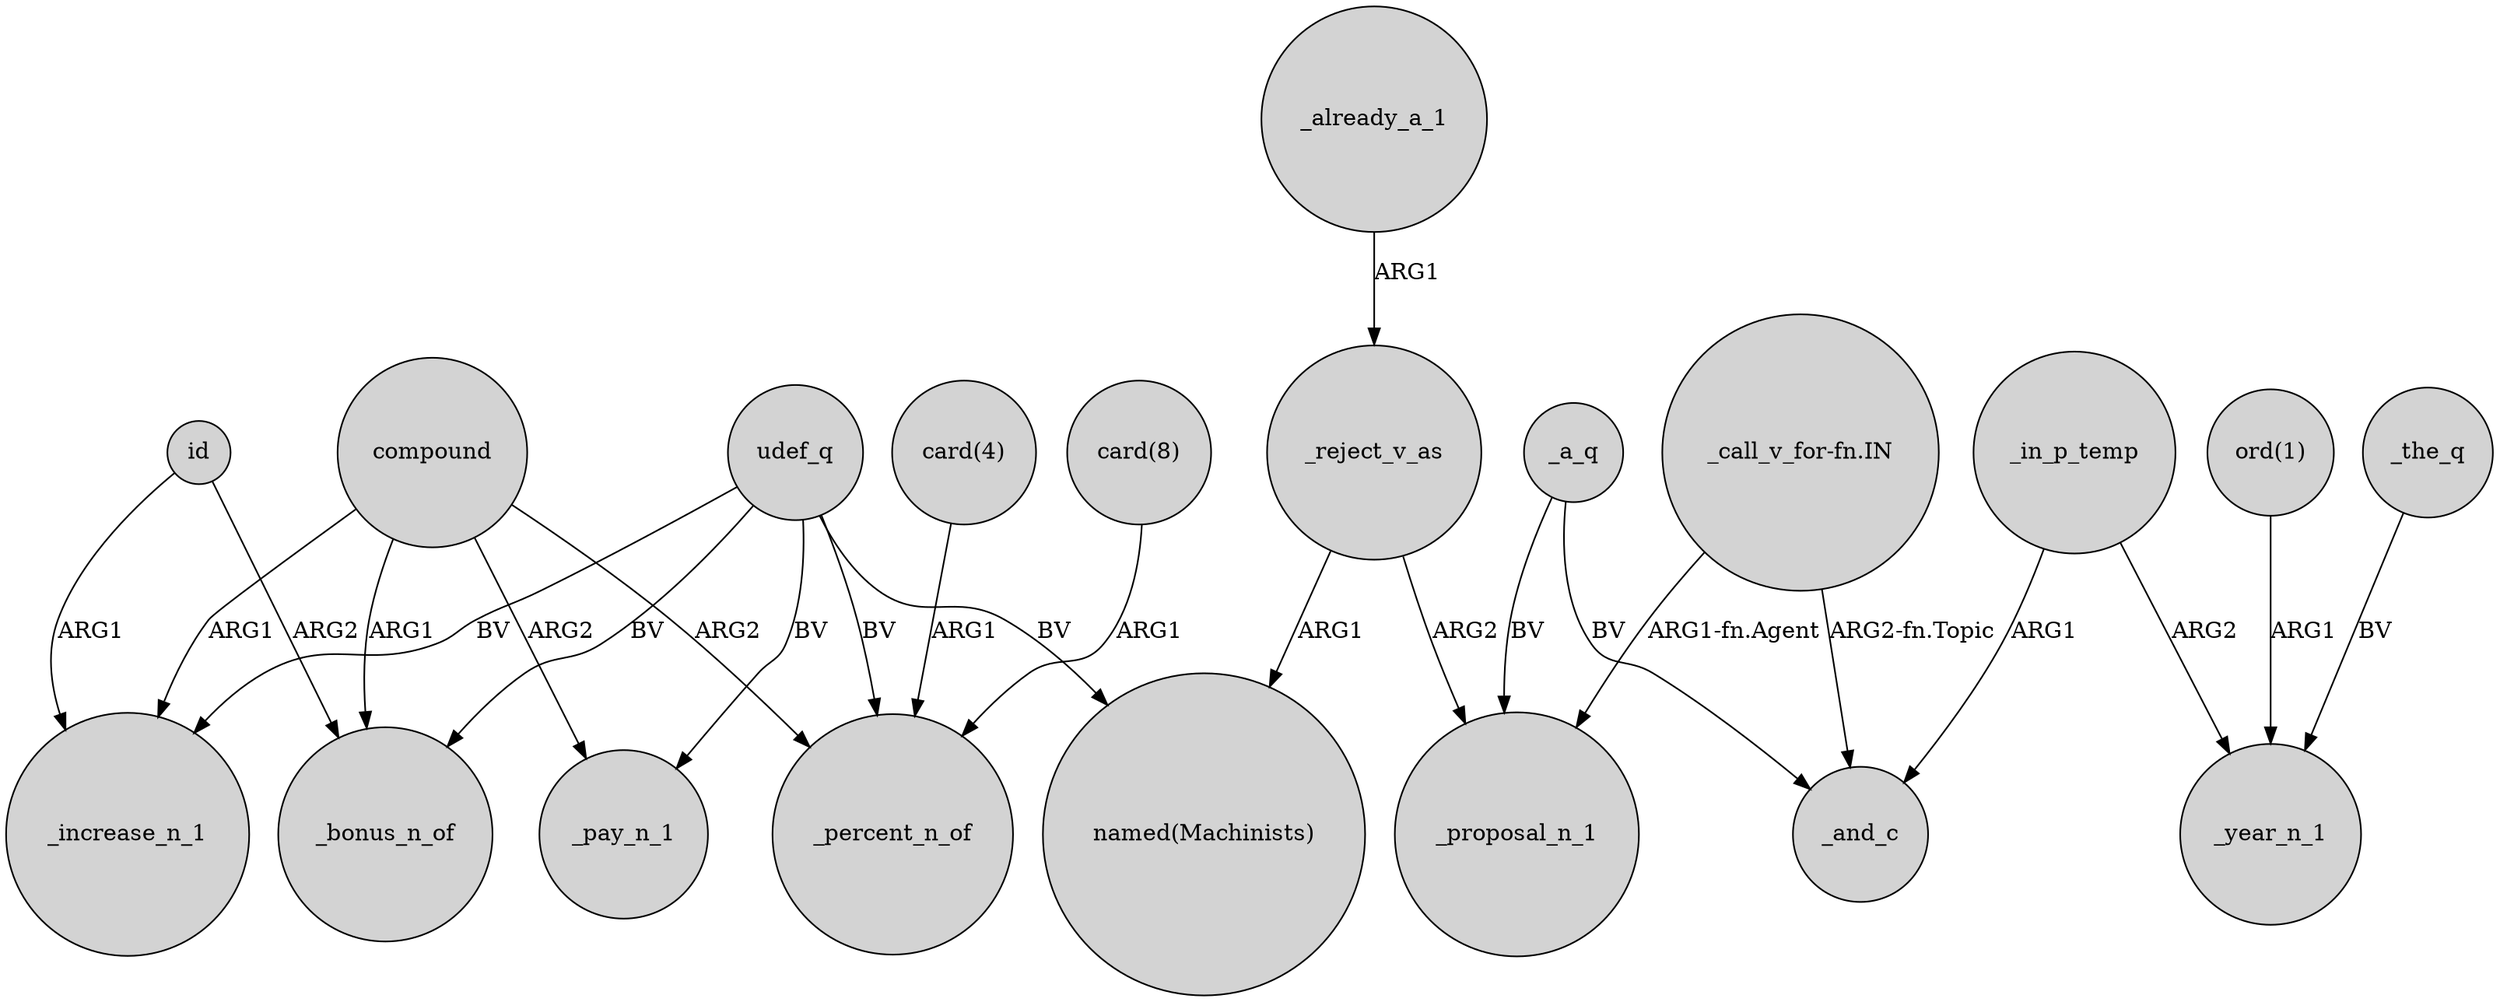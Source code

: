 digraph {
	node [shape=circle style=filled]
	compound -> _bonus_n_of [label=ARG1]
	_in_p_temp -> _and_c [label=ARG1]
	_already_a_1 -> _reject_v_as [label=ARG1]
	"_call_v_for-fn.IN" -> _proposal_n_1 [label="ARG1-fn.Agent"]
	_a_q -> _proposal_n_1 [label=BV]
	compound -> _percent_n_of [label=ARG2]
	_in_p_temp -> _year_n_1 [label=ARG2]
	_reject_v_as -> _proposal_n_1 [label=ARG2]
	"card(4)" -> _percent_n_of [label=ARG1]
	udef_q -> _increase_n_1 [label=BV]
	_a_q -> _and_c [label=BV]
	_reject_v_as -> "named(Machinists)" [label=ARG1]
	compound -> _pay_n_1 [label=ARG2]
	_the_q -> _year_n_1 [label=BV]
	id -> _increase_n_1 [label=ARG1]
	id -> _bonus_n_of [label=ARG2]
	"card(8)" -> _percent_n_of [label=ARG1]
	compound -> _increase_n_1 [label=ARG1]
	udef_q -> _percent_n_of [label=BV]
	"_call_v_for-fn.IN" -> _and_c [label="ARG2-fn.Topic"]
	"ord(1)" -> _year_n_1 [label=ARG1]
	udef_q -> _bonus_n_of [label=BV]
	udef_q -> _pay_n_1 [label=BV]
	udef_q -> "named(Machinists)" [label=BV]
}
